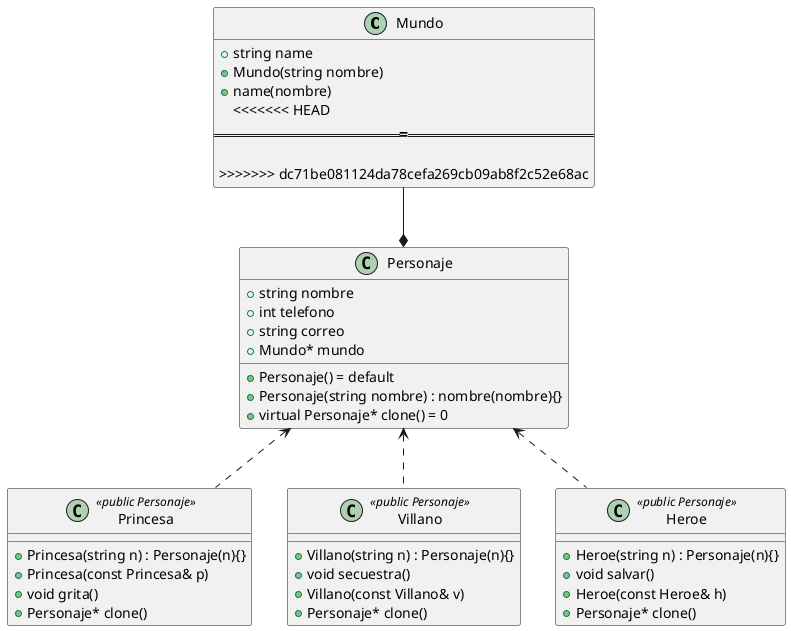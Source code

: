 @startUML

class Mundo{
    +string name
	+Mundo(string nombre) 
    +name(nombre)
<<<<<<< HEAD
=======
	
>>>>>>> dc71be081124da78cefa269cb09ab8f2c52e68ac
}

class Personaje{
	+string nombre
	+int telefono
	+string correo
	+Mundo* mundo
    +Personaje() = default
    +Personaje(string nombre) : nombre(nombre){}
    +virtual Personaje* clone() = 0
}

class Princesa <<public Personaje>>{ 
	+Princesa(string n) : Personaje(n){}
	+Princesa(const Princesa& p)
    +void grita()
    +Personaje* clone()

}

class Villano <<public Personaje>>{
	+Villano(string n) : Personaje(n){}
    +void secuestra()
	+Villano(const Villano& v)
    +Personaje* clone()
}

class Heroe <<public Personaje>>{ 
	+Heroe(string n) : Personaje(n){}
    +void salvar()
	+Heroe(const Heroe& h)
    +Personaje* clone()
}

Personaje <.. Princesa
Personaje <.. Villano
Personaje <.. Heroe
Mundo --* Personaje
@endUML

